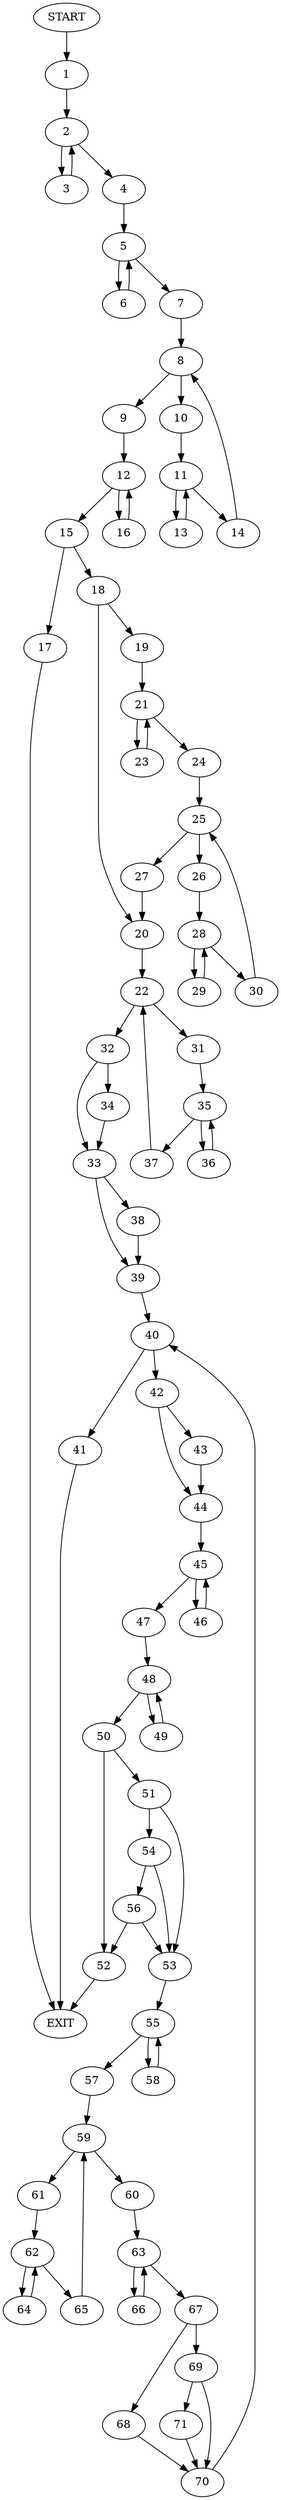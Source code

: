 digraph {
0 [label="START"]
72 [label="EXIT"]
0 -> 1
1 -> 2
2 -> 3
2 -> 4
3 -> 2
4 -> 5
5 -> 6
5 -> 7
7 -> 8
6 -> 5
8 -> 9
8 -> 10
10 -> 11
9 -> 12
11 -> 13
11 -> 14
14 -> 8
13 -> 11
12 -> 15
12 -> 16
16 -> 12
15 -> 17
15 -> 18
17 -> 72
18 -> 19
18 -> 20
19 -> 21
20 -> 22
21 -> 23
21 -> 24
23 -> 21
24 -> 25
25 -> 26
25 -> 27
26 -> 28
27 -> 20
28 -> 29
28 -> 30
29 -> 28
30 -> 25
22 -> 31
22 -> 32
32 -> 33
32 -> 34
31 -> 35
35 -> 36
35 -> 37
37 -> 22
36 -> 35
33 -> 38
33 -> 39
34 -> 33
38 -> 39
39 -> 40
40 -> 41
40 -> 42
42 -> 43
42 -> 44
41 -> 72
43 -> 44
44 -> 45
45 -> 46
45 -> 47
47 -> 48
46 -> 45
48 -> 49
48 -> 50
50 -> 51
50 -> 52
49 -> 48
51 -> 53
51 -> 54
52 -> 72
53 -> 55
54 -> 53
54 -> 56
56 -> 53
56 -> 52
55 -> 57
55 -> 58
57 -> 59
58 -> 55
59 -> 60
59 -> 61
61 -> 62
60 -> 63
62 -> 64
62 -> 65
64 -> 62
65 -> 59
63 -> 66
63 -> 67
67 -> 68
67 -> 69
66 -> 63
68 -> 70
69 -> 70
69 -> 71
70 -> 40
71 -> 70
}
